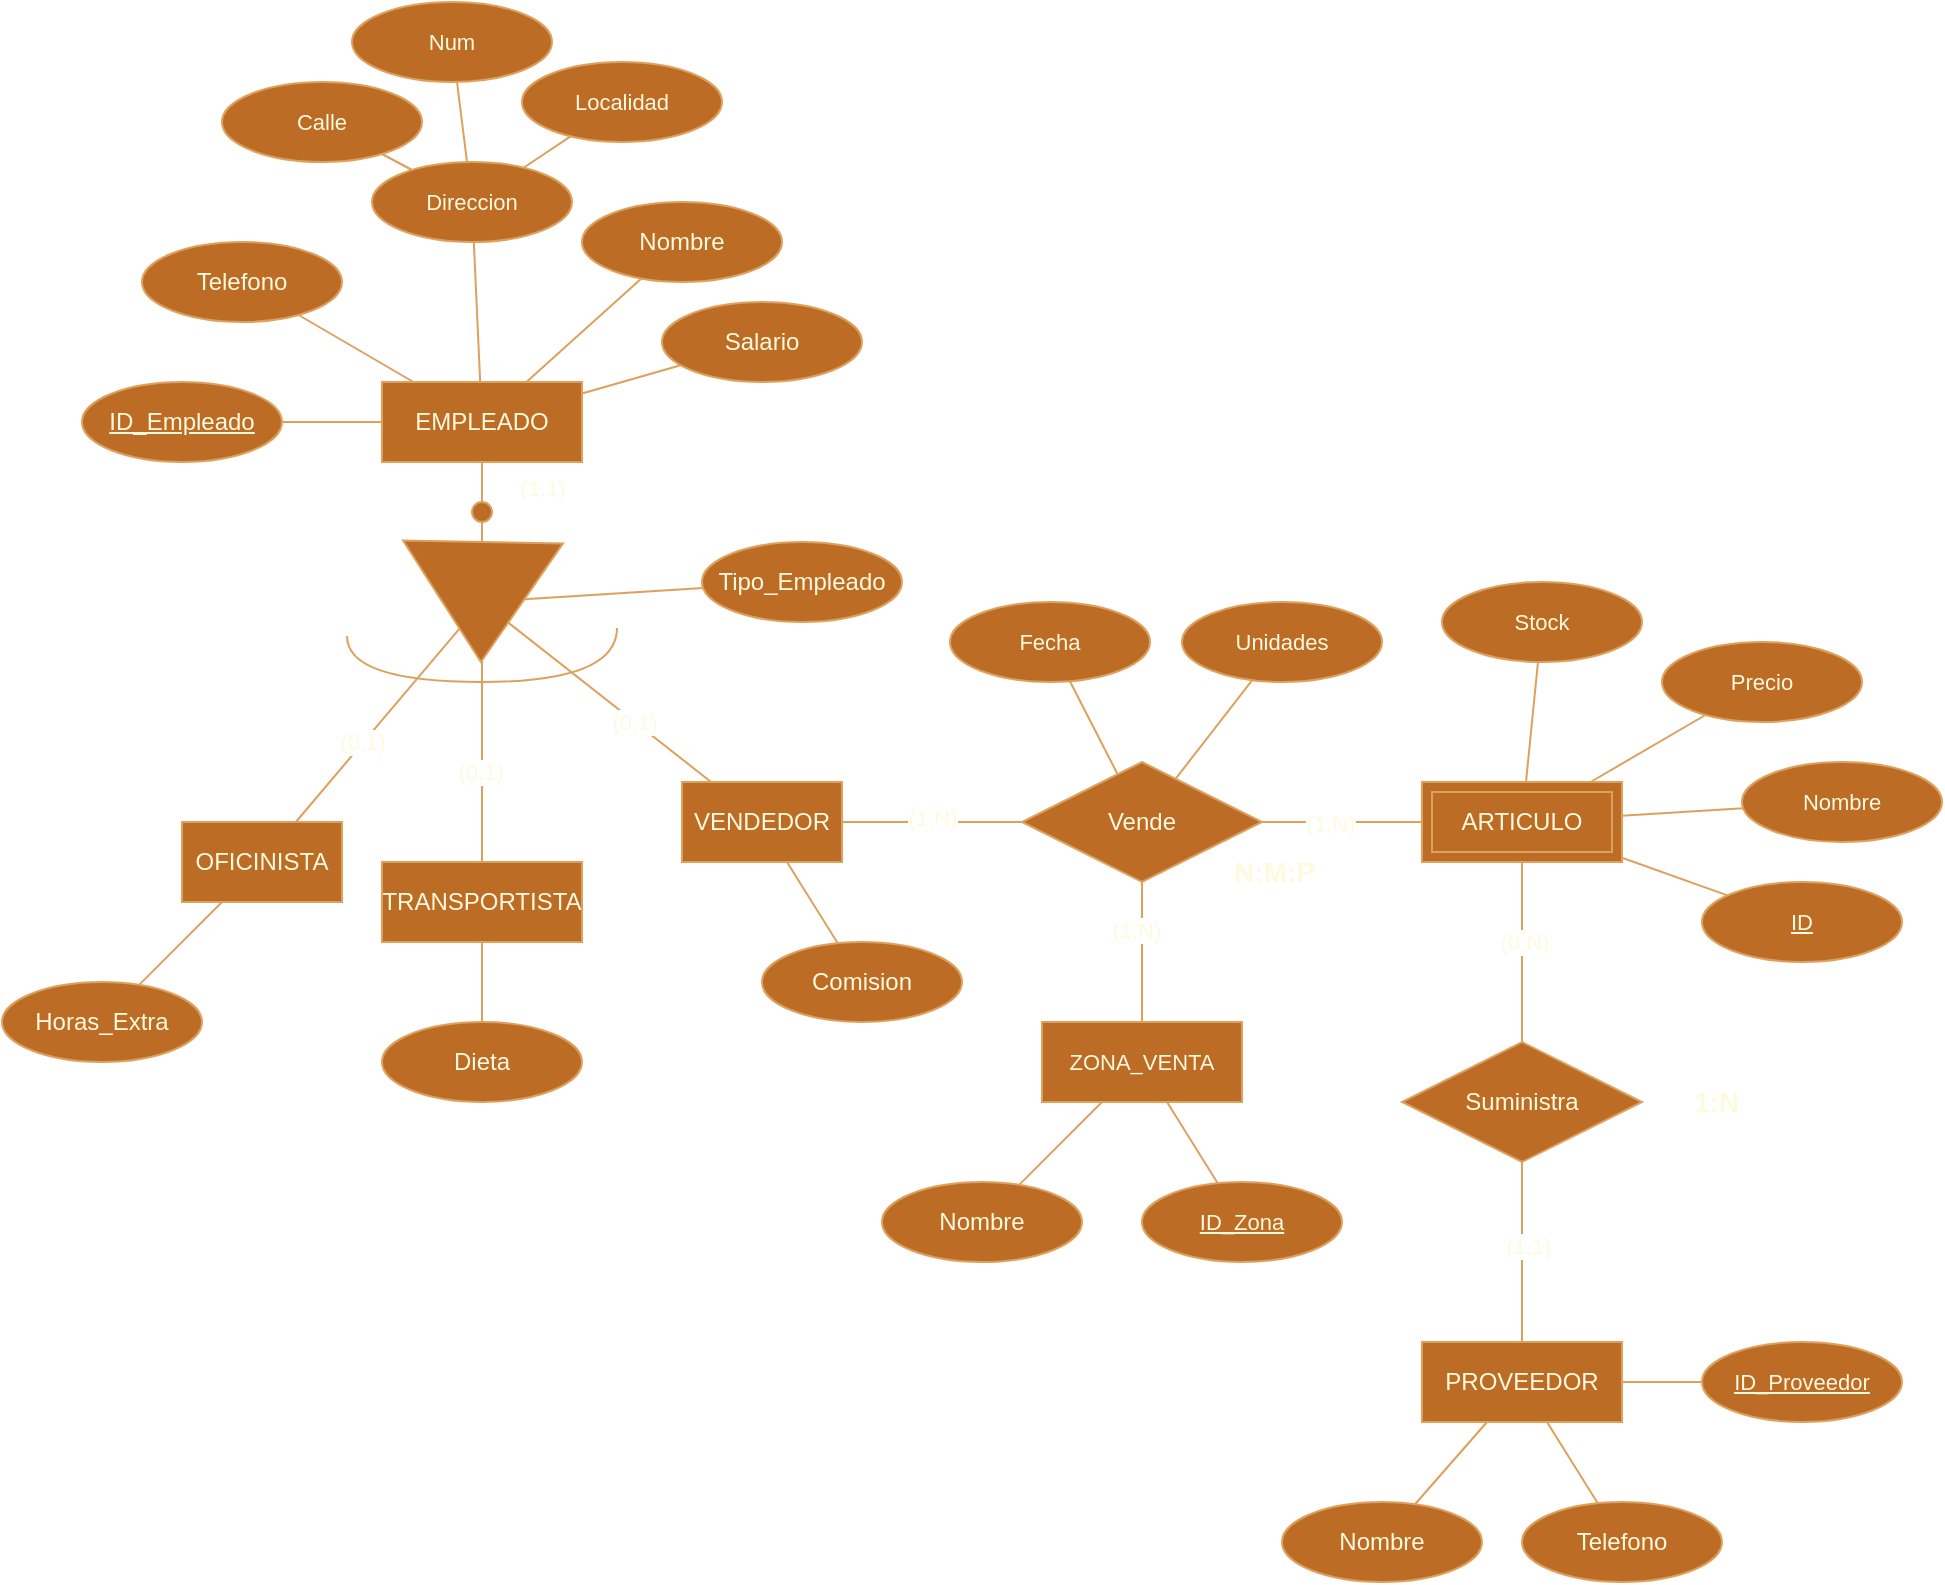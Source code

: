 <mxfile version="22.0.3" type="device">
  <diagram name="Página-1" id="WFsSfJkQnKVZHYzSm0Dw">
    <mxGraphModel dx="2261" dy="2013" grid="1" gridSize="10" guides="1" tooltips="1" connect="1" arrows="1" fold="1" page="1" pageScale="1" pageWidth="827" pageHeight="1169" math="0" shadow="0">
      <root>
        <mxCell id="0" />
        <mxCell id="1" parent="0" />
        <mxCell id="4tsB5gcW5lk2AVEdW1aV-32" style="rounded=0;orthogonalLoop=1;jettySize=auto;html=1;strokeColor=#DDA15E;fontColor=#FEFAE0;fillColor=#BC6C25;endArrow=none;endFill=0;" edge="1" parent="1" source="4tsB5gcW5lk2AVEdW1aV-1" target="4tsB5gcW5lk2AVEdW1aV-24">
          <mxGeometry relative="1" as="geometry" />
        </mxCell>
        <mxCell id="4tsB5gcW5lk2AVEdW1aV-33" style="edgeStyle=none;shape=connector;rounded=0;orthogonalLoop=1;jettySize=auto;html=1;labelBackgroundColor=default;strokeColor=#DDA15E;align=center;verticalAlign=middle;fontFamily=Helvetica;fontSize=11;fontColor=#FEFAE0;endArrow=none;endFill=0;fillColor=#BC6C25;" edge="1" parent="1" source="4tsB5gcW5lk2AVEdW1aV-1" target="4tsB5gcW5lk2AVEdW1aV-28">
          <mxGeometry relative="1" as="geometry" />
        </mxCell>
        <mxCell id="4tsB5gcW5lk2AVEdW1aV-34" style="edgeStyle=none;shape=connector;rounded=0;orthogonalLoop=1;jettySize=auto;html=1;labelBackgroundColor=default;strokeColor=#DDA15E;align=center;verticalAlign=middle;fontFamily=Helvetica;fontSize=11;fontColor=#FEFAE0;endArrow=none;endFill=0;fillColor=#BC6C25;" edge="1" parent="1" source="4tsB5gcW5lk2AVEdW1aV-1" target="4tsB5gcW5lk2AVEdW1aV-29">
          <mxGeometry relative="1" as="geometry" />
        </mxCell>
        <mxCell id="4tsB5gcW5lk2AVEdW1aV-35" style="edgeStyle=none;shape=connector;rounded=0;orthogonalLoop=1;jettySize=auto;html=1;labelBackgroundColor=default;strokeColor=#DDA15E;align=center;verticalAlign=middle;fontFamily=Helvetica;fontSize=11;fontColor=#FEFAE0;endArrow=none;endFill=0;fillColor=#BC6C25;" edge="1" parent="1" source="4tsB5gcW5lk2AVEdW1aV-1" target="4tsB5gcW5lk2AVEdW1aV-30">
          <mxGeometry relative="1" as="geometry" />
        </mxCell>
        <mxCell id="4tsB5gcW5lk2AVEdW1aV-36" style="edgeStyle=none;shape=connector;rounded=0;orthogonalLoop=1;jettySize=auto;html=1;labelBackgroundColor=default;strokeColor=#DDA15E;align=center;verticalAlign=middle;fontFamily=Helvetica;fontSize=11;fontColor=#FEFAE0;endArrow=none;endFill=0;fillColor=#BC6C25;" edge="1" parent="1" source="4tsB5gcW5lk2AVEdW1aV-1" target="4tsB5gcW5lk2AVEdW1aV-31">
          <mxGeometry relative="1" as="geometry" />
        </mxCell>
        <mxCell id="4tsB5gcW5lk2AVEdW1aV-1" value="EMPLEADO" style="whiteSpace=wrap;html=1;align=center;labelBackgroundColor=none;fillColor=#BC6C25;strokeColor=#DDA15E;fontColor=#FEFAE0;" vertex="1" parent="1">
          <mxGeometry x="80" y="120" width="100" height="40" as="geometry" />
        </mxCell>
        <mxCell id="4tsB5gcW5lk2AVEdW1aV-39" style="edgeStyle=none;shape=connector;rounded=0;orthogonalLoop=1;jettySize=auto;html=1;labelBackgroundColor=default;strokeColor=#DDA15E;align=center;verticalAlign=middle;fontFamily=Helvetica;fontSize=11;fontColor=#FEFAE0;endArrow=none;endFill=0;fillColor=#BC6C25;" edge="1" parent="1" source="4tsB5gcW5lk2AVEdW1aV-2" target="4tsB5gcW5lk2AVEdW1aV-17">
          <mxGeometry relative="1" as="geometry" />
        </mxCell>
        <mxCell id="4tsB5gcW5lk2AVEdW1aV-2" value="TRANSPORTISTA" style="whiteSpace=wrap;html=1;align=center;labelBackgroundColor=none;fillColor=#BC6C25;strokeColor=#DDA15E;fontColor=#FEFAE0;" vertex="1" parent="1">
          <mxGeometry x="80" y="360" width="100" height="40" as="geometry" />
        </mxCell>
        <mxCell id="4tsB5gcW5lk2AVEdW1aV-3" value="" style="triangle;whiteSpace=wrap;html=1;rotation=91;labelBackgroundColor=none;fillColor=#BC6C25;strokeColor=#DDA15E;fontColor=#FEFAE0;" vertex="1" parent="1">
          <mxGeometry x="100" y="190" width="60" height="80" as="geometry" />
        </mxCell>
        <mxCell id="4tsB5gcW5lk2AVEdW1aV-4" value="" style="ellipse;whiteSpace=wrap;html=1;aspect=fixed;labelBackgroundColor=none;fillColor=#BC6C25;strokeColor=#DDA15E;fontColor=#FEFAE0;" vertex="1" parent="1">
          <mxGeometry x="125" y="180" width="10" height="10" as="geometry" />
        </mxCell>
        <mxCell id="4tsB5gcW5lk2AVEdW1aV-5" value="" style="endArrow=none;html=1;rounded=0;exitX=0.5;exitY=0;exitDx=0;exitDy=0;labelBackgroundColor=none;strokeColor=#DDA15E;fontColor=default;" edge="1" source="4tsB5gcW5lk2AVEdW1aV-4" target="4tsB5gcW5lk2AVEdW1aV-1" parent="1">
          <mxGeometry relative="1" as="geometry">
            <mxPoint x="-20" y="210" as="sourcePoint" />
            <mxPoint x="140" y="210" as="targetPoint" />
          </mxGeometry>
        </mxCell>
        <mxCell id="4tsB5gcW5lk2AVEdW1aV-6" value="" style="endArrow=none;html=1;rounded=0;entryX=0.5;entryY=1;entryDx=0;entryDy=0;labelBackgroundColor=none;strokeColor=#DDA15E;fontColor=default;" edge="1" source="4tsB5gcW5lk2AVEdW1aV-3" target="4tsB5gcW5lk2AVEdW1aV-4" parent="1">
          <mxGeometry relative="1" as="geometry">
            <mxPoint x="90" y="240" as="sourcePoint" />
            <mxPoint x="250" y="240" as="targetPoint" />
          </mxGeometry>
        </mxCell>
        <mxCell id="4tsB5gcW5lk2AVEdW1aV-7" value="" style="endArrow=none;html=1;rounded=0;labelBackgroundColor=none;strokeColor=#DDA15E;fontColor=default;" edge="1" source="4tsB5gcW5lk2AVEdW1aV-3" target="4tsB5gcW5lk2AVEdW1aV-2" parent="1">
          <mxGeometry relative="1" as="geometry">
            <mxPoint x="180" y="220" as="sourcePoint" />
            <mxPoint x="340" y="220" as="targetPoint" />
          </mxGeometry>
        </mxCell>
        <mxCell id="4tsB5gcW5lk2AVEdW1aV-72" value="(0,1)" style="edgeLabel;html=1;align=center;verticalAlign=middle;resizable=0;points=[];fontSize=11;fontFamily=Helvetica;fontColor=#FEFAE0;" vertex="1" connectable="0" parent="4tsB5gcW5lk2AVEdW1aV-7">
          <mxGeometry x="0.107" y="-1" relative="1" as="geometry">
            <mxPoint as="offset" />
          </mxGeometry>
        </mxCell>
        <mxCell id="4tsB5gcW5lk2AVEdW1aV-40" style="edgeStyle=none;shape=connector;rounded=0;orthogonalLoop=1;jettySize=auto;html=1;labelBackgroundColor=default;strokeColor=#DDA15E;align=center;verticalAlign=middle;fontFamily=Helvetica;fontSize=11;fontColor=#FEFAE0;endArrow=none;endFill=0;fillColor=#BC6C25;" edge="1" parent="1" source="4tsB5gcW5lk2AVEdW1aV-8" target="4tsB5gcW5lk2AVEdW1aV-18">
          <mxGeometry relative="1" as="geometry" />
        </mxCell>
        <mxCell id="4tsB5gcW5lk2AVEdW1aV-8" value="OFICINISTA" style="whiteSpace=wrap;html=1;align=center;labelBackgroundColor=none;fillColor=#BC6C25;strokeColor=#DDA15E;fontColor=#FEFAE0;" vertex="1" parent="1">
          <mxGeometry x="-20" y="340" width="80" height="40" as="geometry" />
        </mxCell>
        <mxCell id="4tsB5gcW5lk2AVEdW1aV-38" style="edgeStyle=none;shape=connector;rounded=0;orthogonalLoop=1;jettySize=auto;html=1;labelBackgroundColor=default;strokeColor=#DDA15E;align=center;verticalAlign=middle;fontFamily=Helvetica;fontSize=11;fontColor=#FEFAE0;endArrow=none;endFill=0;fillColor=#BC6C25;" edge="1" parent="1" source="4tsB5gcW5lk2AVEdW1aV-9" target="4tsB5gcW5lk2AVEdW1aV-19">
          <mxGeometry relative="1" as="geometry" />
        </mxCell>
        <mxCell id="4tsB5gcW5lk2AVEdW1aV-41" style="edgeStyle=none;shape=connector;rounded=0;orthogonalLoop=1;jettySize=auto;html=1;labelBackgroundColor=default;strokeColor=#DDA15E;align=center;verticalAlign=middle;fontFamily=Helvetica;fontSize=11;fontColor=#FEFAE0;endArrow=none;endFill=0;fillColor=#BC6C25;" edge="1" parent="1" source="4tsB5gcW5lk2AVEdW1aV-9" target="4tsB5gcW5lk2AVEdW1aV-15">
          <mxGeometry relative="1" as="geometry" />
        </mxCell>
        <mxCell id="4tsB5gcW5lk2AVEdW1aV-77" value="(1,N)" style="edgeLabel;html=1;align=center;verticalAlign=middle;resizable=0;points=[];fontSize=11;fontFamily=Helvetica;fontColor=#FEFAE0;" vertex="1" connectable="0" parent="4tsB5gcW5lk2AVEdW1aV-41">
          <mxGeometry y="2" relative="1" as="geometry">
            <mxPoint as="offset" />
          </mxGeometry>
        </mxCell>
        <mxCell id="4tsB5gcW5lk2AVEdW1aV-9" value="VENDEDOR" style="whiteSpace=wrap;html=1;align=center;labelBackgroundColor=none;fillColor=#BC6C25;strokeColor=#DDA15E;fontColor=#FEFAE0;" vertex="1" parent="1">
          <mxGeometry x="230" y="320" width="80" height="40" as="geometry" />
        </mxCell>
        <mxCell id="4tsB5gcW5lk2AVEdW1aV-10" value="" style="endArrow=none;html=1;rounded=0;labelBackgroundColor=none;strokeColor=#DDA15E;fontColor=default;" edge="1" source="4tsB5gcW5lk2AVEdW1aV-3" target="4tsB5gcW5lk2AVEdW1aV-9" parent="1">
          <mxGeometry relative="1" as="geometry">
            <mxPoint x="140" y="269" as="sourcePoint" />
            <mxPoint x="140" y="300" as="targetPoint" />
          </mxGeometry>
        </mxCell>
        <mxCell id="4tsB5gcW5lk2AVEdW1aV-71" value="(0,1)" style="edgeLabel;html=1;align=center;verticalAlign=middle;resizable=0;points=[];fontSize=11;fontFamily=Helvetica;fontColor=#FEFAE0;" vertex="1" connectable="0" parent="4tsB5gcW5lk2AVEdW1aV-10">
          <mxGeometry x="0.243" relative="1" as="geometry">
            <mxPoint as="offset" />
          </mxGeometry>
        </mxCell>
        <mxCell id="4tsB5gcW5lk2AVEdW1aV-11" value="" style="endArrow=none;html=1;rounded=0;labelBackgroundColor=none;strokeColor=#DDA15E;fontColor=default;" edge="1" source="4tsB5gcW5lk2AVEdW1aV-3" target="4tsB5gcW5lk2AVEdW1aV-8" parent="1">
          <mxGeometry relative="1" as="geometry">
            <mxPoint x="152" y="252" as="sourcePoint" />
            <mxPoint x="200" y="300" as="targetPoint" />
          </mxGeometry>
        </mxCell>
        <mxCell id="4tsB5gcW5lk2AVEdW1aV-73" value="(0,1)" style="edgeLabel;html=1;align=center;verticalAlign=middle;resizable=0;points=[];fontSize=11;fontFamily=Helvetica;fontColor=#FEFAE0;" vertex="1" connectable="0" parent="4tsB5gcW5lk2AVEdW1aV-11">
          <mxGeometry x="0.181" y="-1" relative="1" as="geometry">
            <mxPoint as="offset" />
          </mxGeometry>
        </mxCell>
        <mxCell id="4tsB5gcW5lk2AVEdW1aV-12" value="" style="endArrow=none;html=1;rounded=0;edgeStyle=orthogonalEdgeStyle;curved=1;labelBackgroundColor=none;strokeColor=#DDA15E;fontColor=default;" edge="1" parent="1">
          <mxGeometry width="50" height="50" relative="1" as="geometry">
            <mxPoint x="62.5" y="247" as="sourcePoint" />
            <mxPoint x="197.5" y="243" as="targetPoint" />
            <Array as="points">
              <mxPoint x="62.5" y="270" />
              <mxPoint x="197.5" y="270" />
            </Array>
          </mxGeometry>
        </mxCell>
        <mxCell id="4tsB5gcW5lk2AVEdW1aV-63" style="edgeStyle=none;shape=connector;rounded=0;orthogonalLoop=1;jettySize=auto;html=1;labelBackgroundColor=default;strokeColor=#DDA15E;align=center;verticalAlign=middle;fontFamily=Helvetica;fontSize=11;fontColor=#FEFAE0;endArrow=none;endFill=0;fillColor=#BC6C25;" edge="1" parent="1" source="4tsB5gcW5lk2AVEdW1aV-13" target="4tsB5gcW5lk2AVEdW1aV-62">
          <mxGeometry relative="1" as="geometry" />
        </mxCell>
        <mxCell id="4tsB5gcW5lk2AVEdW1aV-64" style="edgeStyle=none;shape=connector;rounded=0;orthogonalLoop=1;jettySize=auto;html=1;labelBackgroundColor=default;strokeColor=#DDA15E;align=center;verticalAlign=middle;fontFamily=Helvetica;fontSize=11;fontColor=#FEFAE0;endArrow=none;endFill=0;fillColor=#BC6C25;" edge="1" parent="1" source="4tsB5gcW5lk2AVEdW1aV-13" target="4tsB5gcW5lk2AVEdW1aV-61">
          <mxGeometry relative="1" as="geometry" />
        </mxCell>
        <mxCell id="4tsB5gcW5lk2AVEdW1aV-65" style="edgeStyle=none;shape=connector;rounded=0;orthogonalLoop=1;jettySize=auto;html=1;labelBackgroundColor=default;strokeColor=#DDA15E;align=center;verticalAlign=middle;fontFamily=Helvetica;fontSize=11;fontColor=#FEFAE0;endArrow=none;endFill=0;fillColor=#BC6C25;" edge="1" parent="1" source="4tsB5gcW5lk2AVEdW1aV-13" target="4tsB5gcW5lk2AVEdW1aV-60">
          <mxGeometry relative="1" as="geometry" />
        </mxCell>
        <mxCell id="4tsB5gcW5lk2AVEdW1aV-13" value="PROVEEDOR" style="whiteSpace=wrap;html=1;align=center;labelBackgroundColor=none;fillColor=#BC6C25;strokeColor=#DDA15E;fontColor=#FEFAE0;" vertex="1" parent="1">
          <mxGeometry x="600" y="600" width="100" height="40" as="geometry" />
        </mxCell>
        <mxCell id="4tsB5gcW5lk2AVEdW1aV-43" style="edgeStyle=none;shape=connector;rounded=0;orthogonalLoop=1;jettySize=auto;html=1;labelBackgroundColor=default;strokeColor=#DDA15E;align=center;verticalAlign=middle;fontFamily=Helvetica;fontSize=11;fontColor=#FEFAE0;endArrow=none;endFill=0;fillColor=#BC6C25;" edge="1" parent="1" source="4tsB5gcW5lk2AVEdW1aV-14" target="4tsB5gcW5lk2AVEdW1aV-16">
          <mxGeometry relative="1" as="geometry" />
        </mxCell>
        <mxCell id="4tsB5gcW5lk2AVEdW1aV-76" value="(0,N)" style="edgeLabel;html=1;align=center;verticalAlign=middle;resizable=0;points=[];fontSize=11;fontFamily=Helvetica;fontColor=#FEFAE0;" vertex="1" connectable="0" parent="4tsB5gcW5lk2AVEdW1aV-43">
          <mxGeometry x="-0.111" y="1" relative="1" as="geometry">
            <mxPoint as="offset" />
          </mxGeometry>
        </mxCell>
        <mxCell id="4tsB5gcW5lk2AVEdW1aV-55" style="edgeStyle=none;shape=connector;rounded=0;orthogonalLoop=1;jettySize=auto;html=1;labelBackgroundColor=default;strokeColor=#DDA15E;align=center;verticalAlign=middle;fontFamily=Helvetica;fontSize=11;fontColor=#FEFAE0;endArrow=none;endFill=0;fillColor=#BC6C25;" edge="1" parent="1" source="4tsB5gcW5lk2AVEdW1aV-14" target="4tsB5gcW5lk2AVEdW1aV-51">
          <mxGeometry relative="1" as="geometry" />
        </mxCell>
        <mxCell id="4tsB5gcW5lk2AVEdW1aV-56" style="edgeStyle=none;shape=connector;rounded=0;orthogonalLoop=1;jettySize=auto;html=1;labelBackgroundColor=default;strokeColor=#DDA15E;align=center;verticalAlign=middle;fontFamily=Helvetica;fontSize=11;fontColor=#FEFAE0;endArrow=none;endFill=0;fillColor=#BC6C25;" edge="1" parent="1" source="4tsB5gcW5lk2AVEdW1aV-14" target="4tsB5gcW5lk2AVEdW1aV-52">
          <mxGeometry relative="1" as="geometry" />
        </mxCell>
        <mxCell id="4tsB5gcW5lk2AVEdW1aV-57" style="edgeStyle=none;shape=connector;rounded=0;orthogonalLoop=1;jettySize=auto;html=1;labelBackgroundColor=default;strokeColor=#DDA15E;align=center;verticalAlign=middle;fontFamily=Helvetica;fontSize=11;fontColor=#FEFAE0;endArrow=none;endFill=0;fillColor=#BC6C25;" edge="1" parent="1" source="4tsB5gcW5lk2AVEdW1aV-14" target="4tsB5gcW5lk2AVEdW1aV-53">
          <mxGeometry relative="1" as="geometry" />
        </mxCell>
        <mxCell id="4tsB5gcW5lk2AVEdW1aV-59" style="edgeStyle=none;shape=connector;rounded=0;orthogonalLoop=1;jettySize=auto;html=1;labelBackgroundColor=default;strokeColor=#DDA15E;align=center;verticalAlign=middle;fontFamily=Helvetica;fontSize=11;fontColor=#FEFAE0;endArrow=none;endFill=0;fillColor=#BC6C25;" edge="1" parent="1" source="4tsB5gcW5lk2AVEdW1aV-14" target="4tsB5gcW5lk2AVEdW1aV-58">
          <mxGeometry relative="1" as="geometry" />
        </mxCell>
        <mxCell id="4tsB5gcW5lk2AVEdW1aV-14" value="ARTICULO" style="shape=ext;margin=3;double=1;whiteSpace=wrap;html=1;align=center;labelBackgroundColor=none;fillColor=#BC6C25;strokeColor=#DDA15E;fontColor=#FEFAE0;" vertex="1" parent="1">
          <mxGeometry x="600" y="320" width="100" height="40" as="geometry" />
        </mxCell>
        <mxCell id="4tsB5gcW5lk2AVEdW1aV-42" style="edgeStyle=none;shape=connector;rounded=0;orthogonalLoop=1;jettySize=auto;html=1;exitX=1;exitY=0.5;exitDx=0;exitDy=0;labelBackgroundColor=default;strokeColor=#DDA15E;align=center;verticalAlign=middle;fontFamily=Helvetica;fontSize=11;fontColor=#FEFAE0;endArrow=none;endFill=0;fillColor=#BC6C25;" edge="1" parent="1" source="4tsB5gcW5lk2AVEdW1aV-15" target="4tsB5gcW5lk2AVEdW1aV-14">
          <mxGeometry relative="1" as="geometry" />
        </mxCell>
        <mxCell id="4tsB5gcW5lk2AVEdW1aV-78" value="(1,N)" style="edgeLabel;html=1;align=center;verticalAlign=middle;resizable=0;points=[];fontSize=11;fontFamily=Helvetica;fontColor=#FEFAE0;" vertex="1" connectable="0" parent="4tsB5gcW5lk2AVEdW1aV-42">
          <mxGeometry x="-0.15" y="-1" relative="1" as="geometry">
            <mxPoint as="offset" />
          </mxGeometry>
        </mxCell>
        <mxCell id="4tsB5gcW5lk2AVEdW1aV-46" style="edgeStyle=none;shape=connector;rounded=0;orthogonalLoop=1;jettySize=auto;html=1;labelBackgroundColor=default;strokeColor=#DDA15E;align=center;verticalAlign=middle;fontFamily=Helvetica;fontSize=11;fontColor=#FEFAE0;endArrow=none;endFill=0;fillColor=#BC6C25;" edge="1" parent="1" source="4tsB5gcW5lk2AVEdW1aV-15" target="4tsB5gcW5lk2AVEdW1aV-45">
          <mxGeometry relative="1" as="geometry" />
        </mxCell>
        <mxCell id="4tsB5gcW5lk2AVEdW1aV-79" value="(1,N)" style="edgeLabel;html=1;align=center;verticalAlign=middle;resizable=0;points=[];fontSize=11;fontFamily=Helvetica;fontColor=#FEFAE0;" vertex="1" connectable="0" parent="4tsB5gcW5lk2AVEdW1aV-46">
          <mxGeometry x="-0.314" y="-3" relative="1" as="geometry">
            <mxPoint as="offset" />
          </mxGeometry>
        </mxCell>
        <mxCell id="4tsB5gcW5lk2AVEdW1aV-15" value="Vende" style="shape=rhombus;perimeter=rhombusPerimeter;whiteSpace=wrap;html=1;align=center;labelBackgroundColor=none;fillColor=#BC6C25;strokeColor=#DDA15E;fontColor=#FEFAE0;" vertex="1" parent="1">
          <mxGeometry x="400" y="310" width="120" height="60" as="geometry" />
        </mxCell>
        <mxCell id="4tsB5gcW5lk2AVEdW1aV-44" style="edgeStyle=none;shape=connector;rounded=0;orthogonalLoop=1;jettySize=auto;html=1;labelBackgroundColor=default;strokeColor=#DDA15E;align=center;verticalAlign=middle;fontFamily=Helvetica;fontSize=11;fontColor=#FEFAE0;endArrow=none;endFill=0;fillColor=#BC6C25;" edge="1" parent="1" source="4tsB5gcW5lk2AVEdW1aV-16" target="4tsB5gcW5lk2AVEdW1aV-13">
          <mxGeometry relative="1" as="geometry" />
        </mxCell>
        <mxCell id="4tsB5gcW5lk2AVEdW1aV-75" value="(1,1)" style="edgeLabel;html=1;align=center;verticalAlign=middle;resizable=0;points=[];fontSize=11;fontFamily=Helvetica;fontColor=#FEFAE0;" vertex="1" connectable="0" parent="4tsB5gcW5lk2AVEdW1aV-44">
          <mxGeometry x="-0.067" y="3" relative="1" as="geometry">
            <mxPoint as="offset" />
          </mxGeometry>
        </mxCell>
        <mxCell id="4tsB5gcW5lk2AVEdW1aV-16" value="Suministra" style="shape=rhombus;perimeter=rhombusPerimeter;whiteSpace=wrap;html=1;align=center;labelBackgroundColor=none;fillColor=#BC6C25;strokeColor=#DDA15E;fontColor=#FEFAE0;" vertex="1" parent="1">
          <mxGeometry x="590" y="450" width="120" height="60" as="geometry" />
        </mxCell>
        <mxCell id="4tsB5gcW5lk2AVEdW1aV-17" value="Dieta" style="ellipse;whiteSpace=wrap;html=1;align=center;labelBackgroundColor=none;fillColor=#BC6C25;strokeColor=#DDA15E;fontColor=#FEFAE0;" vertex="1" parent="1">
          <mxGeometry x="80" y="440" width="100" height="40" as="geometry" />
        </mxCell>
        <mxCell id="4tsB5gcW5lk2AVEdW1aV-18" value="Horas_Extra" style="ellipse;whiteSpace=wrap;html=1;align=center;labelBackgroundColor=none;fillColor=#BC6C25;strokeColor=#DDA15E;fontColor=#FEFAE0;" vertex="1" parent="1">
          <mxGeometry x="-110" y="420" width="100" height="40" as="geometry" />
        </mxCell>
        <mxCell id="4tsB5gcW5lk2AVEdW1aV-19" value="Comision" style="ellipse;whiteSpace=wrap;html=1;align=center;labelBackgroundColor=none;fillColor=#BC6C25;strokeColor=#DDA15E;fontColor=#FEFAE0;" vertex="1" parent="1">
          <mxGeometry x="270" y="400" width="100" height="40" as="geometry" />
        </mxCell>
        <mxCell id="4tsB5gcW5lk2AVEdW1aV-37" style="edgeStyle=none;shape=connector;rounded=0;orthogonalLoop=1;jettySize=auto;html=1;labelBackgroundColor=default;strokeColor=#DDA15E;align=center;verticalAlign=middle;fontFamily=Helvetica;fontSize=11;fontColor=#FEFAE0;endArrow=none;endFill=0;fillColor=#BC6C25;" edge="1" parent="1" source="4tsB5gcW5lk2AVEdW1aV-20" target="4tsB5gcW5lk2AVEdW1aV-3">
          <mxGeometry relative="1" as="geometry" />
        </mxCell>
        <mxCell id="4tsB5gcW5lk2AVEdW1aV-20" value="Tipo_Empleado" style="ellipse;whiteSpace=wrap;html=1;align=center;labelBackgroundColor=none;fillColor=#BC6C25;strokeColor=#DDA15E;fontColor=#FEFAE0;" vertex="1" parent="1">
          <mxGeometry x="240" y="200" width="100" height="40" as="geometry" />
        </mxCell>
        <mxCell id="4tsB5gcW5lk2AVEdW1aV-21" style="edgeStyle=none;shape=connector;rounded=0;orthogonalLoop=1;jettySize=auto;html=1;labelBackgroundColor=none;strokeColor=#DDA15E;align=center;verticalAlign=middle;fontFamily=Helvetica;fontSize=11;fontColor=default;endArrow=none;endFill=0;fillColor=#BC6C25;" edge="1" parent="1" source="4tsB5gcW5lk2AVEdW1aV-24" target="4tsB5gcW5lk2AVEdW1aV-25">
          <mxGeometry relative="1" as="geometry" />
        </mxCell>
        <mxCell id="4tsB5gcW5lk2AVEdW1aV-22" style="edgeStyle=none;shape=connector;rounded=0;orthogonalLoop=1;jettySize=auto;html=1;labelBackgroundColor=none;strokeColor=#DDA15E;align=center;verticalAlign=middle;fontFamily=Helvetica;fontSize=11;fontColor=default;endArrow=none;endFill=0;fillColor=#BC6C25;" edge="1" parent="1" source="4tsB5gcW5lk2AVEdW1aV-24" target="4tsB5gcW5lk2AVEdW1aV-26">
          <mxGeometry relative="1" as="geometry" />
        </mxCell>
        <mxCell id="4tsB5gcW5lk2AVEdW1aV-23" style="edgeStyle=none;shape=connector;rounded=0;orthogonalLoop=1;jettySize=auto;html=1;labelBackgroundColor=none;strokeColor=#DDA15E;align=center;verticalAlign=middle;fontFamily=Helvetica;fontSize=11;fontColor=default;endArrow=none;endFill=0;fillColor=#BC6C25;" edge="1" parent="1" source="4tsB5gcW5lk2AVEdW1aV-24" target="4tsB5gcW5lk2AVEdW1aV-27">
          <mxGeometry relative="1" as="geometry" />
        </mxCell>
        <mxCell id="4tsB5gcW5lk2AVEdW1aV-24" value="Direccion" style="ellipse;whiteSpace=wrap;html=1;align=center;strokeColor=#DDA15E;fontFamily=Helvetica;fontSize=11;fontColor=#FEFAE0;fillColor=#BC6C25;labelBackgroundColor=none;" vertex="1" parent="1">
          <mxGeometry x="75" y="10" width="100" height="40" as="geometry" />
        </mxCell>
        <mxCell id="4tsB5gcW5lk2AVEdW1aV-25" value="Calle" style="ellipse;whiteSpace=wrap;html=1;align=center;strokeColor=#DDA15E;fontFamily=Helvetica;fontSize=11;fontColor=#FEFAE0;fillColor=#BC6C25;labelBackgroundColor=none;" vertex="1" parent="1">
          <mxGeometry y="-30" width="100" height="40" as="geometry" />
        </mxCell>
        <mxCell id="4tsB5gcW5lk2AVEdW1aV-26" value="Num" style="ellipse;whiteSpace=wrap;html=1;align=center;strokeColor=#DDA15E;fontFamily=Helvetica;fontSize=11;fontColor=#FEFAE0;fillColor=#BC6C25;labelBackgroundColor=none;" vertex="1" parent="1">
          <mxGeometry x="65" y="-70" width="100" height="40" as="geometry" />
        </mxCell>
        <mxCell id="4tsB5gcW5lk2AVEdW1aV-27" value="Localidad" style="ellipse;whiteSpace=wrap;html=1;align=center;strokeColor=#DDA15E;fontFamily=Helvetica;fontSize=11;fontColor=#FEFAE0;fillColor=#BC6C25;labelBackgroundColor=none;" vertex="1" parent="1">
          <mxGeometry x="150" y="-40" width="100" height="40" as="geometry" />
        </mxCell>
        <mxCell id="4tsB5gcW5lk2AVEdW1aV-28" value="Nombre" style="ellipse;whiteSpace=wrap;html=1;align=center;strokeColor=#DDA15E;fontColor=#FEFAE0;fillColor=#BC6C25;" vertex="1" parent="1">
          <mxGeometry x="180" y="30" width="100" height="40" as="geometry" />
        </mxCell>
        <mxCell id="4tsB5gcW5lk2AVEdW1aV-29" value="Salario" style="ellipse;whiteSpace=wrap;html=1;align=center;strokeColor=#DDA15E;fontColor=#FEFAE0;fillColor=#BC6C25;" vertex="1" parent="1">
          <mxGeometry x="220" y="80" width="100" height="40" as="geometry" />
        </mxCell>
        <mxCell id="4tsB5gcW5lk2AVEdW1aV-30" value="Telefono" style="ellipse;whiteSpace=wrap;html=1;align=center;strokeColor=#DDA15E;fontColor=#FEFAE0;fillColor=#BC6C25;" vertex="1" parent="1">
          <mxGeometry x="-40" y="50" width="100" height="40" as="geometry" />
        </mxCell>
        <mxCell id="4tsB5gcW5lk2AVEdW1aV-31" value="ID_Empleado" style="ellipse;whiteSpace=wrap;html=1;align=center;fontStyle=4;strokeColor=#DDA15E;fontColor=#FEFAE0;fillColor=#BC6C25;" vertex="1" parent="1">
          <mxGeometry x="-70" y="120" width="100" height="40" as="geometry" />
        </mxCell>
        <mxCell id="4tsB5gcW5lk2AVEdW1aV-68" style="edgeStyle=none;shape=connector;rounded=0;orthogonalLoop=1;jettySize=auto;html=1;labelBackgroundColor=default;strokeColor=#DDA15E;align=center;verticalAlign=middle;fontFamily=Helvetica;fontSize=11;fontColor=#FEFAE0;endArrow=none;endFill=0;fillColor=#BC6C25;" edge="1" parent="1" source="4tsB5gcW5lk2AVEdW1aV-45" target="4tsB5gcW5lk2AVEdW1aV-66">
          <mxGeometry relative="1" as="geometry" />
        </mxCell>
        <mxCell id="4tsB5gcW5lk2AVEdW1aV-69" style="edgeStyle=none;shape=connector;rounded=0;orthogonalLoop=1;jettySize=auto;html=1;labelBackgroundColor=default;strokeColor=#DDA15E;align=center;verticalAlign=middle;fontFamily=Helvetica;fontSize=11;fontColor=#FEFAE0;endArrow=none;endFill=0;fillColor=#BC6C25;" edge="1" parent="1" source="4tsB5gcW5lk2AVEdW1aV-45" target="4tsB5gcW5lk2AVEdW1aV-67">
          <mxGeometry relative="1" as="geometry" />
        </mxCell>
        <mxCell id="4tsB5gcW5lk2AVEdW1aV-45" value="ZONA_VENTA" style="whiteSpace=wrap;html=1;align=center;strokeColor=#DDA15E;fontFamily=Helvetica;fontSize=11;fontColor=#FEFAE0;fillColor=#BC6C25;" vertex="1" parent="1">
          <mxGeometry x="410" y="440" width="100" height="40" as="geometry" />
        </mxCell>
        <mxCell id="4tsB5gcW5lk2AVEdW1aV-49" style="edgeStyle=none;shape=connector;rounded=0;orthogonalLoop=1;jettySize=auto;html=1;labelBackgroundColor=default;strokeColor=#DDA15E;align=center;verticalAlign=middle;fontFamily=Helvetica;fontSize=11;fontColor=#FEFAE0;endArrow=none;endFill=0;fillColor=#BC6C25;" edge="1" parent="1" source="4tsB5gcW5lk2AVEdW1aV-47" target="4tsB5gcW5lk2AVEdW1aV-15">
          <mxGeometry relative="1" as="geometry" />
        </mxCell>
        <mxCell id="4tsB5gcW5lk2AVEdW1aV-47" value="Fecha" style="ellipse;whiteSpace=wrap;html=1;align=center;strokeColor=#DDA15E;fontFamily=Helvetica;fontSize=11;fontColor=#FEFAE0;fillColor=#BC6C25;" vertex="1" parent="1">
          <mxGeometry x="364" y="230" width="100" height="40" as="geometry" />
        </mxCell>
        <mxCell id="4tsB5gcW5lk2AVEdW1aV-50" style="edgeStyle=none;shape=connector;rounded=0;orthogonalLoop=1;jettySize=auto;html=1;labelBackgroundColor=default;strokeColor=#DDA15E;align=center;verticalAlign=middle;fontFamily=Helvetica;fontSize=11;fontColor=#FEFAE0;endArrow=none;endFill=0;fillColor=#BC6C25;" edge="1" parent="1" source="4tsB5gcW5lk2AVEdW1aV-48" target="4tsB5gcW5lk2AVEdW1aV-15">
          <mxGeometry relative="1" as="geometry" />
        </mxCell>
        <mxCell id="4tsB5gcW5lk2AVEdW1aV-48" value="Unidades" style="ellipse;whiteSpace=wrap;html=1;align=center;strokeColor=#DDA15E;fontFamily=Helvetica;fontSize=11;fontColor=#FEFAE0;fillColor=#BC6C25;" vertex="1" parent="1">
          <mxGeometry x="480" y="230" width="100" height="40" as="geometry" />
        </mxCell>
        <mxCell id="4tsB5gcW5lk2AVEdW1aV-51" value="Stock" style="ellipse;whiteSpace=wrap;html=1;align=center;strokeColor=#DDA15E;fontFamily=Helvetica;fontSize=11;fontColor=#FEFAE0;fillColor=#BC6C25;" vertex="1" parent="1">
          <mxGeometry x="610" y="220" width="100" height="40" as="geometry" />
        </mxCell>
        <mxCell id="4tsB5gcW5lk2AVEdW1aV-52" value="Precio" style="ellipse;whiteSpace=wrap;html=1;align=center;strokeColor=#DDA15E;fontFamily=Helvetica;fontSize=11;fontColor=#FEFAE0;fillColor=#BC6C25;" vertex="1" parent="1">
          <mxGeometry x="720" y="250" width="100" height="40" as="geometry" />
        </mxCell>
        <mxCell id="4tsB5gcW5lk2AVEdW1aV-53" value="Nombre" style="ellipse;whiteSpace=wrap;html=1;align=center;strokeColor=#DDA15E;fontFamily=Helvetica;fontSize=11;fontColor=#FEFAE0;fillColor=#BC6C25;" vertex="1" parent="1">
          <mxGeometry x="760" y="310" width="100" height="40" as="geometry" />
        </mxCell>
        <mxCell id="4tsB5gcW5lk2AVEdW1aV-54" style="edgeStyle=none;shape=connector;rounded=0;orthogonalLoop=1;jettySize=auto;html=1;exitX=0.5;exitY=1;exitDx=0;exitDy=0;labelBackgroundColor=default;strokeColor=#DDA15E;align=center;verticalAlign=middle;fontFamily=Helvetica;fontSize=11;fontColor=#FEFAE0;endArrow=none;endFill=0;fillColor=#BC6C25;" edge="1" parent="1" source="4tsB5gcW5lk2AVEdW1aV-52" target="4tsB5gcW5lk2AVEdW1aV-52">
          <mxGeometry relative="1" as="geometry" />
        </mxCell>
        <mxCell id="4tsB5gcW5lk2AVEdW1aV-58" value="ID" style="ellipse;whiteSpace=wrap;html=1;align=center;fontStyle=4;strokeColor=#DDA15E;fontFamily=Helvetica;fontSize=11;fontColor=#FEFAE0;fillColor=#BC6C25;" vertex="1" parent="1">
          <mxGeometry x="740" y="370" width="100" height="40" as="geometry" />
        </mxCell>
        <mxCell id="4tsB5gcW5lk2AVEdW1aV-60" value="Nombre" style="ellipse;whiteSpace=wrap;html=1;align=center;strokeColor=#DDA15E;fontColor=#FEFAE0;fillColor=#BC6C25;" vertex="1" parent="1">
          <mxGeometry x="530" y="680" width="100" height="40" as="geometry" />
        </mxCell>
        <mxCell id="4tsB5gcW5lk2AVEdW1aV-61" value="Telefono" style="ellipse;whiteSpace=wrap;html=1;align=center;strokeColor=#DDA15E;fontColor=#FEFAE0;fillColor=#BC6C25;" vertex="1" parent="1">
          <mxGeometry x="650" y="680" width="100" height="40" as="geometry" />
        </mxCell>
        <mxCell id="4tsB5gcW5lk2AVEdW1aV-62" value="ID_Proveedor" style="ellipse;whiteSpace=wrap;html=1;align=center;fontStyle=4;strokeColor=#DDA15E;fontFamily=Helvetica;fontSize=11;fontColor=#FEFAE0;fillColor=#BC6C25;" vertex="1" parent="1">
          <mxGeometry x="740" y="600" width="100" height="40" as="geometry" />
        </mxCell>
        <mxCell id="4tsB5gcW5lk2AVEdW1aV-66" value="Nombre" style="ellipse;whiteSpace=wrap;html=1;align=center;strokeColor=#DDA15E;fontColor=#FEFAE0;fillColor=#BC6C25;" vertex="1" parent="1">
          <mxGeometry x="330" y="520" width="100" height="40" as="geometry" />
        </mxCell>
        <mxCell id="4tsB5gcW5lk2AVEdW1aV-67" value="ID_Zona" style="ellipse;whiteSpace=wrap;html=1;align=center;fontStyle=4;strokeColor=#DDA15E;fontFamily=Helvetica;fontSize=11;fontColor=#FEFAE0;fillColor=#BC6C25;" vertex="1" parent="1">
          <mxGeometry x="460" y="520" width="100" height="40" as="geometry" />
        </mxCell>
        <mxCell id="4tsB5gcW5lk2AVEdW1aV-74" value="(1,1)" style="text;html=1;align=center;verticalAlign=middle;resizable=0;points=[];autosize=1;strokeColor=none;fillColor=none;fontSize=11;fontFamily=Helvetica;fontColor=#FEFAE0;" vertex="1" parent="1">
          <mxGeometry x="135" y="158" width="50" height="30" as="geometry" />
        </mxCell>
        <mxCell id="4tsB5gcW5lk2AVEdW1aV-80" value="&lt;font style=&quot;font-size: 14px;&quot;&gt;&lt;b&gt;1:N&lt;/b&gt;&lt;/font&gt;" style="text;strokeColor=none;fillColor=none;spacingLeft=4;spacingRight=4;overflow=hidden;rotatable=0;points=[[0,0.5],[1,0.5]];portConstraint=eastwest;fontSize=11;whiteSpace=wrap;html=1;fontFamily=Helvetica;fontColor=#FEFAE0;" vertex="1" parent="1">
          <mxGeometry x="730" y="465" width="40" height="30" as="geometry" />
        </mxCell>
        <mxCell id="4tsB5gcW5lk2AVEdW1aV-81" value="&lt;font style=&quot;font-size: 14px;&quot;&gt;&lt;b&gt;N:M:P&lt;/b&gt;&lt;/font&gt;" style="text;strokeColor=none;fillColor=none;spacingLeft=4;spacingRight=4;overflow=hidden;rotatable=0;points=[[0,0.5],[1,0.5]];portConstraint=eastwest;fontSize=11;whiteSpace=wrap;html=1;fontFamily=Helvetica;fontColor=#FEFAE0;" vertex="1" parent="1">
          <mxGeometry x="500" y="350" width="50" height="30" as="geometry" />
        </mxCell>
      </root>
    </mxGraphModel>
  </diagram>
</mxfile>
